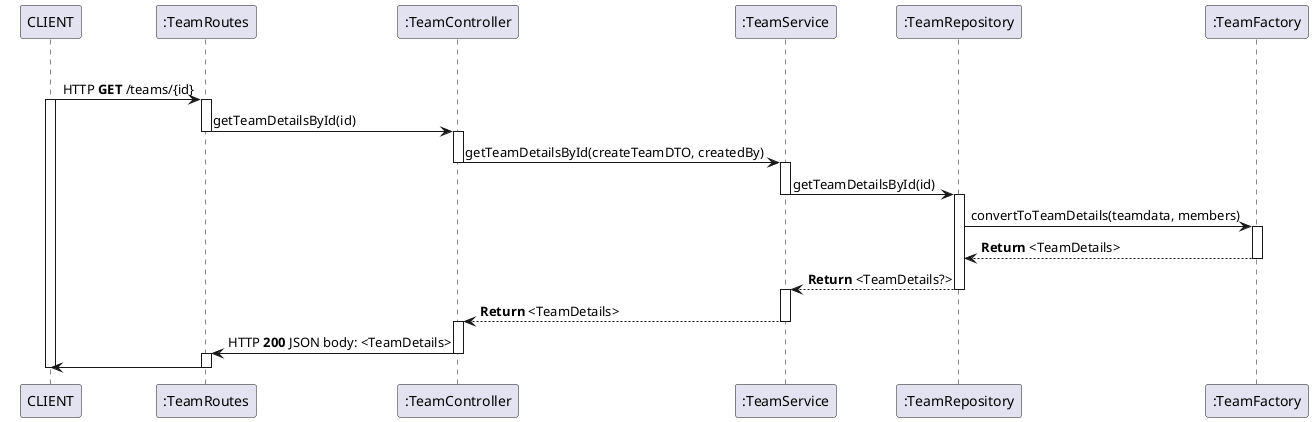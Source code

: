 @startuml
'https://plantuml.com/sequence-diagram

skinparam MaxMessageSize 350
participant "CLIENT" as Client
participant ":TeamRoutes" as Routing
participant ":TeamController" as Controller
participant ":TeamService" as Service
participant ":TeamRepository" as Repository
participant ":TeamFactory" as Factory

group HTTP GET /users/:id
    Client-> Routing    : HTTP **GET** /teams/{id}
    activate Client
    activate Routing


    Routing-> Controller    : getTeamDetailsById(id)
    deactivate
    activate Controller

   Controller -> Service: getTeamDetailsById(createTeamDTO, createdBy)
   deactivate Controller
   activate Service

   Service -> Repository: getTeamDetailsById(id)
   deactivate Service
   activate Repository


   Repository -> Factory: convertToTeamDetails(teamdata, members)
   activate Factory
   Factory --> Repository: **Return** <TeamDetails>
   deactivate Factory
   Repository --> Service: **Return** <TeamDetails?>
   deactivate Repository

   activate Service

   Service --> Controller: **Return** <TeamDetails>
   deactivate Service

   activate Controller

   Controller -> Routing    : HTTP **200** JSON body: <TeamDetails>
   deactivate Controller

   activate Routing
   Routing -> Client
   deactivate Routing

   deactivate Client
@enduml
